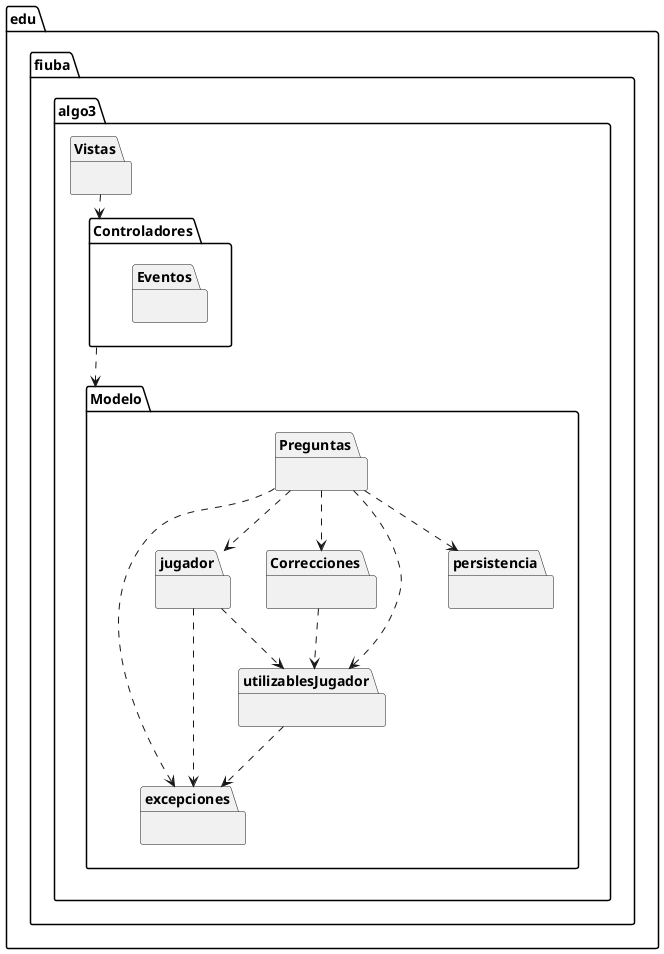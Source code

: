 @startuml
top to bottom direction
package edu.fiuba.algo3{
package "Modelo" {
    package Preguntas{
    }
    package Correcciones{
    }
    package excepciones{
    }
    package jugador{
    }
    package utilizablesJugador{
    }
    package persistencia{
    }

}
package "Vistas" {

}
package "Controladores" {
package Eventos{
    }
}
}
"Vistas" ..> "Controladores"
"Controladores" ..> Modelo
Preguntas ..> persistencia
Preguntas ..> Correcciones
Preguntas ..> jugador
Preguntas ..> excepciones

jugador ..> excepciones
Preguntas ..> utilizablesJugador
Correcciones ..> utilizablesJugador
utilizablesJugador ..> excepciones
jugador ..> utilizablesJugador
@enduml
